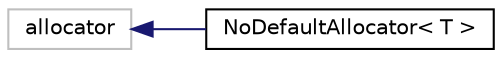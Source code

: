 digraph "Graphical Class Hierarchy"
{
  edge [fontname="Helvetica",fontsize="10",labelfontname="Helvetica",labelfontsize="10"];
  node [fontname="Helvetica",fontsize="10",shape=record];
  rankdir="LR";
  Node3376 [label="allocator",height=0.2,width=0.4,color="grey75", fillcolor="white", style="filled"];
  Node3376 -> Node0 [dir="back",color="midnightblue",fontsize="10",style="solid",fontname="Helvetica"];
  Node0 [label="NoDefaultAllocator\< T \>",height=0.2,width=0.4,color="black", fillcolor="white", style="filled",URL="$struct_no_default_allocator.html"];
}
